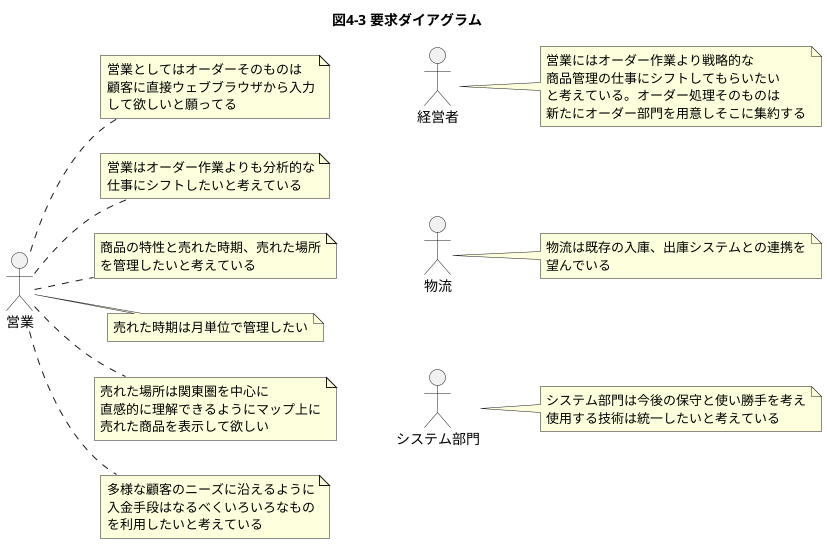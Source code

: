 @startuml
left to right direction
title 図4-3 要求ダイアグラム
actor システム部門 as A1
actor 物流 as A2
actor 経営者 as A3
actor 営業 as A4
note as N1
    営業としてはオーダーそのものは
    顧客に直接ウェブブラウザから入力
    して欲しいと願ってる
end note
note as N2
    営業はオーダー作業よりも分析的な
    仕事にシフトしたいと考えている
end note
note as N3
    商品の特性と売れた時期、売れた場所
    を管理したいと考えている
end note
note as N4
    売れた時期は月単位で管理したい
end note
note as N5
    売れた場所は関東圏を中心に
    直感的に理解できるようにマップ上に
    売れた商品を表示して欲しい
end note
note as N6
    多様な顧客のニーズに沿えるように
    入金手段はなるべくいろいろなもの
    を利用したいと考えている
end note
note as N7
    営業にはオーダー作業より戦略的な
    商品管理の仕事にシフトしてもらいたい
    と考えている。オーダー処理そのものは
    新たにオーダー部門を用意しそこに集約する
end note
note as N8
    物流は既存の入庫、出庫システムとの連携を
    望んでいる
end note
note as N9
    システム部門は今後の保守と使い勝手を考え
    使用する技術は統一したいと考えている
end note
A4 .. N1
A4 .. N2
A4 .. N3
A4 .. N4
A4 .. N5
A4 .. N6
A3 .. N7
A2 .. N8
A1 .. N9
N1 -[hidden]- A3
N3 -[hidden]- A2
N5 -[hidden]-  A1
@enduml